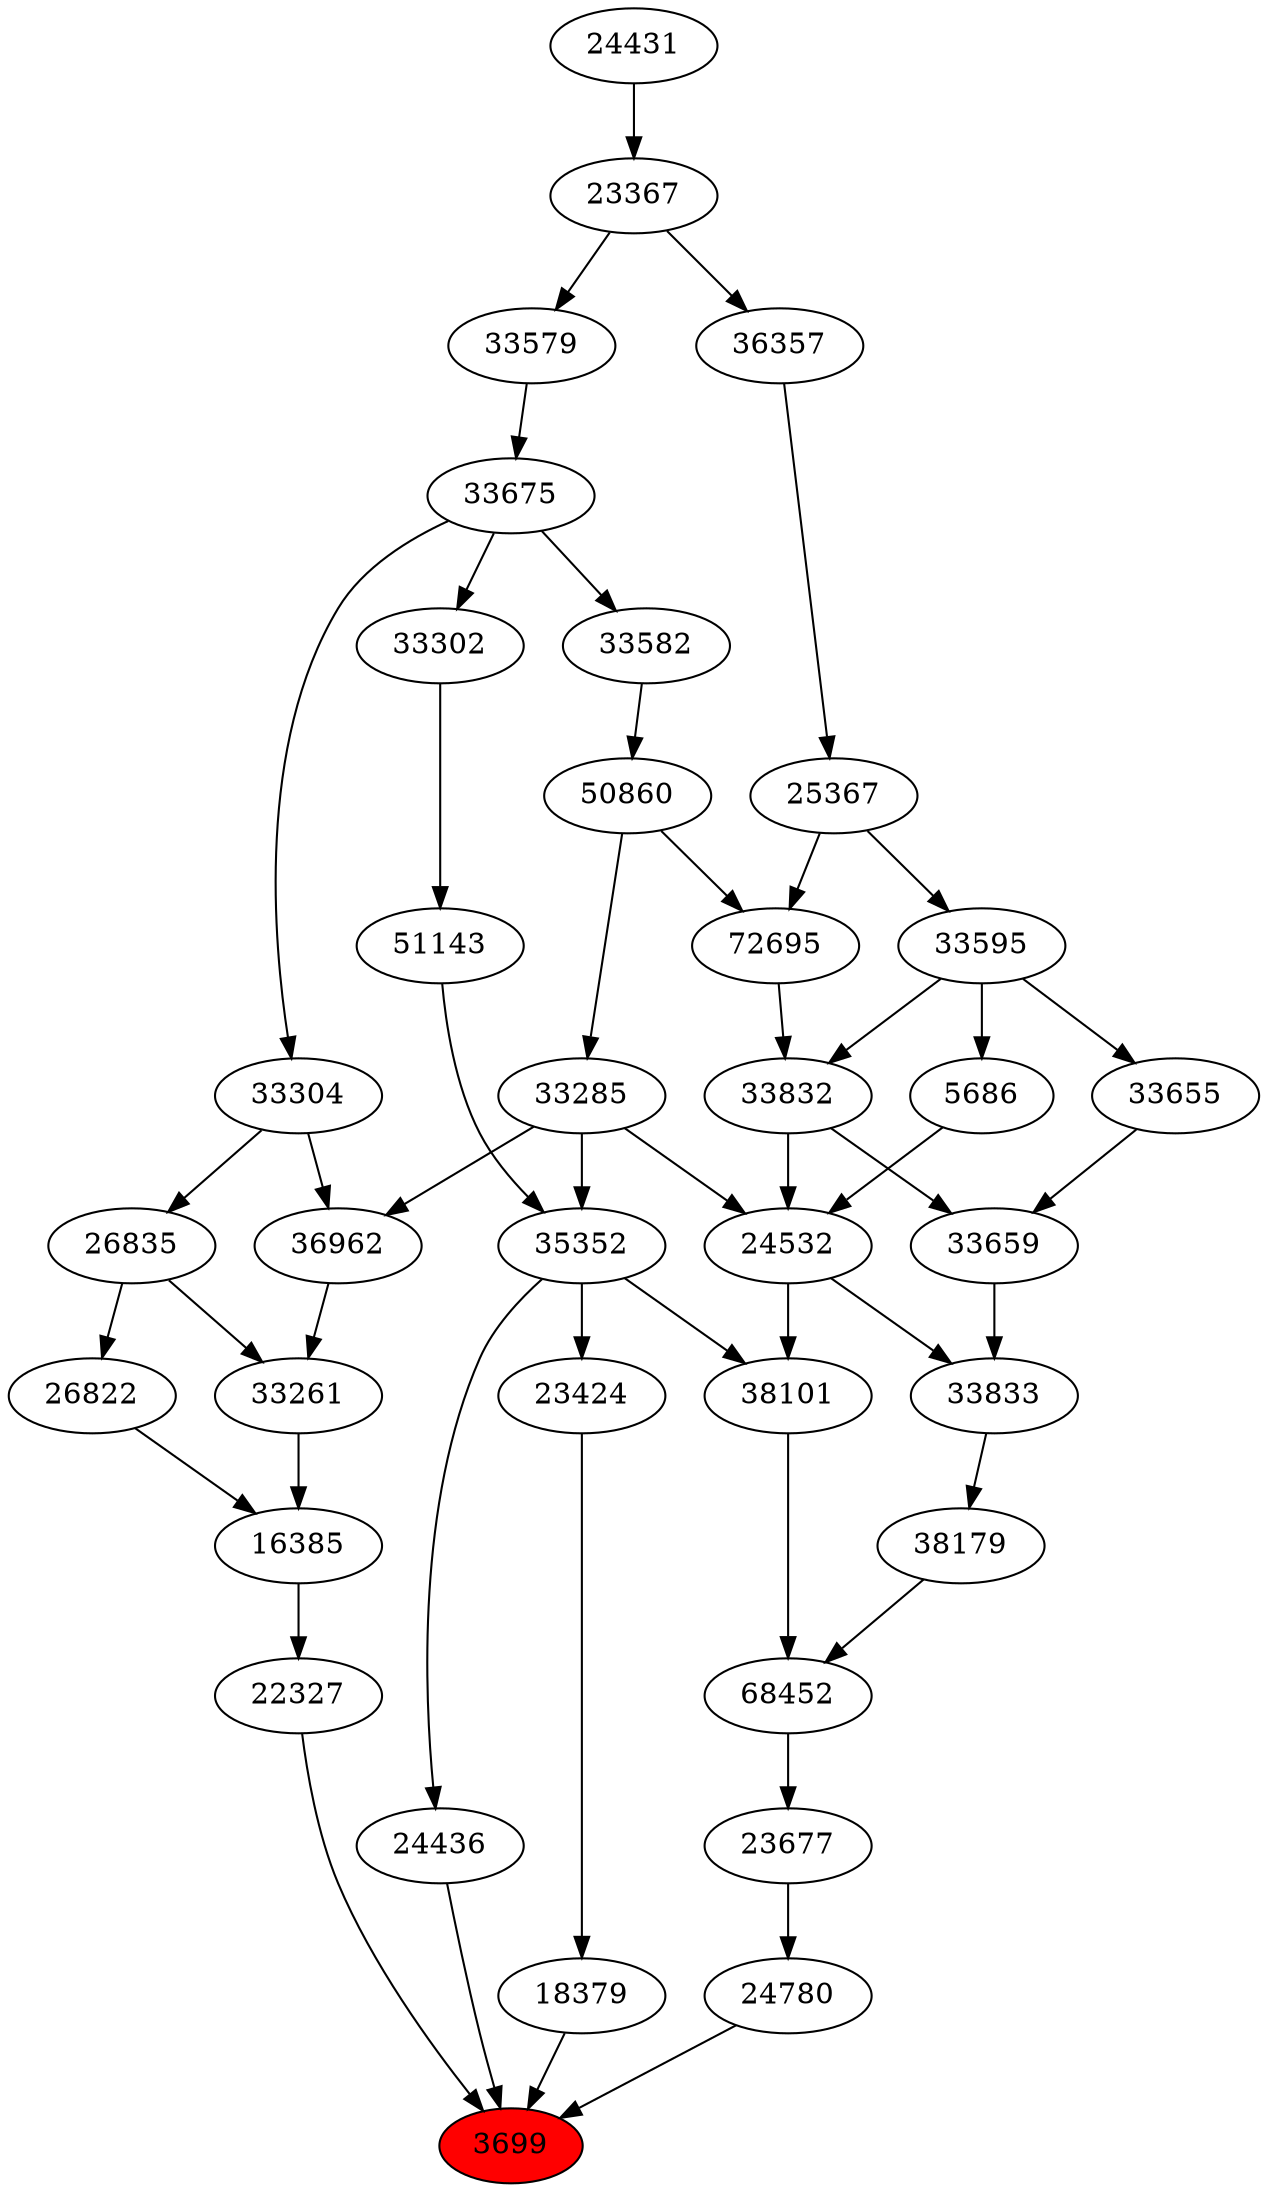 strict digraph{ 
3699 [label="3699" fillcolor=red style=filled]
24436 -> 3699
24780 -> 3699
22327 -> 3699
18379 -> 3699
24436 [label="24436"]
35352 -> 24436
24780 [label="24780"]
23677 -> 24780
22327 [label="22327"]
16385 -> 22327
18379 [label="18379"]
23424 -> 18379
35352 [label="35352"]
33285 -> 35352
51143 -> 35352
23677 [label="23677"]
68452 -> 23677
16385 [label="16385"]
33261 -> 16385
26822 -> 16385
23424 [label="23424"]
35352 -> 23424
33285 [label="33285"]
50860 -> 33285
51143 [label="51143"]
33302 -> 51143
68452 [label="68452"]
38179 -> 68452
38101 -> 68452
33261 [label="33261"]
36962 -> 33261
26835 -> 33261
26822 [label="26822"]
26835 -> 26822
50860 [label="50860"]
33582 -> 50860
33302 [label="33302"]
33675 -> 33302
38179 [label="38179"]
33833 -> 38179
38101 [label="38101"]
24532 -> 38101
35352 -> 38101
36962 [label="36962"]
33285 -> 36962
33304 -> 36962
26835 [label="26835"]
33304 -> 26835
33582 [label="33582"]
33675 -> 33582
33675 [label="33675"]
33579 -> 33675
33833 [label="33833"]
33659 -> 33833
24532 -> 33833
24532 [label="24532"]
33285 -> 24532
5686 -> 24532
33832 -> 24532
33304 [label="33304"]
33675 -> 33304
33579 [label="33579"]
23367 -> 33579
33659 [label="33659"]
33655 -> 33659
33832 -> 33659
5686 [label="5686"]
33595 -> 5686
33832 [label="33832"]
72695 -> 33832
33595 -> 33832
23367 [label="23367"]
24431 -> 23367
33655 [label="33655"]
33595 -> 33655
33595 [label="33595"]
25367 -> 33595
72695 [label="72695"]
50860 -> 72695
25367 -> 72695
24431 [label="24431"]
25367 [label="25367"]
36357 -> 25367
36357 [label="36357"]
23367 -> 36357
}